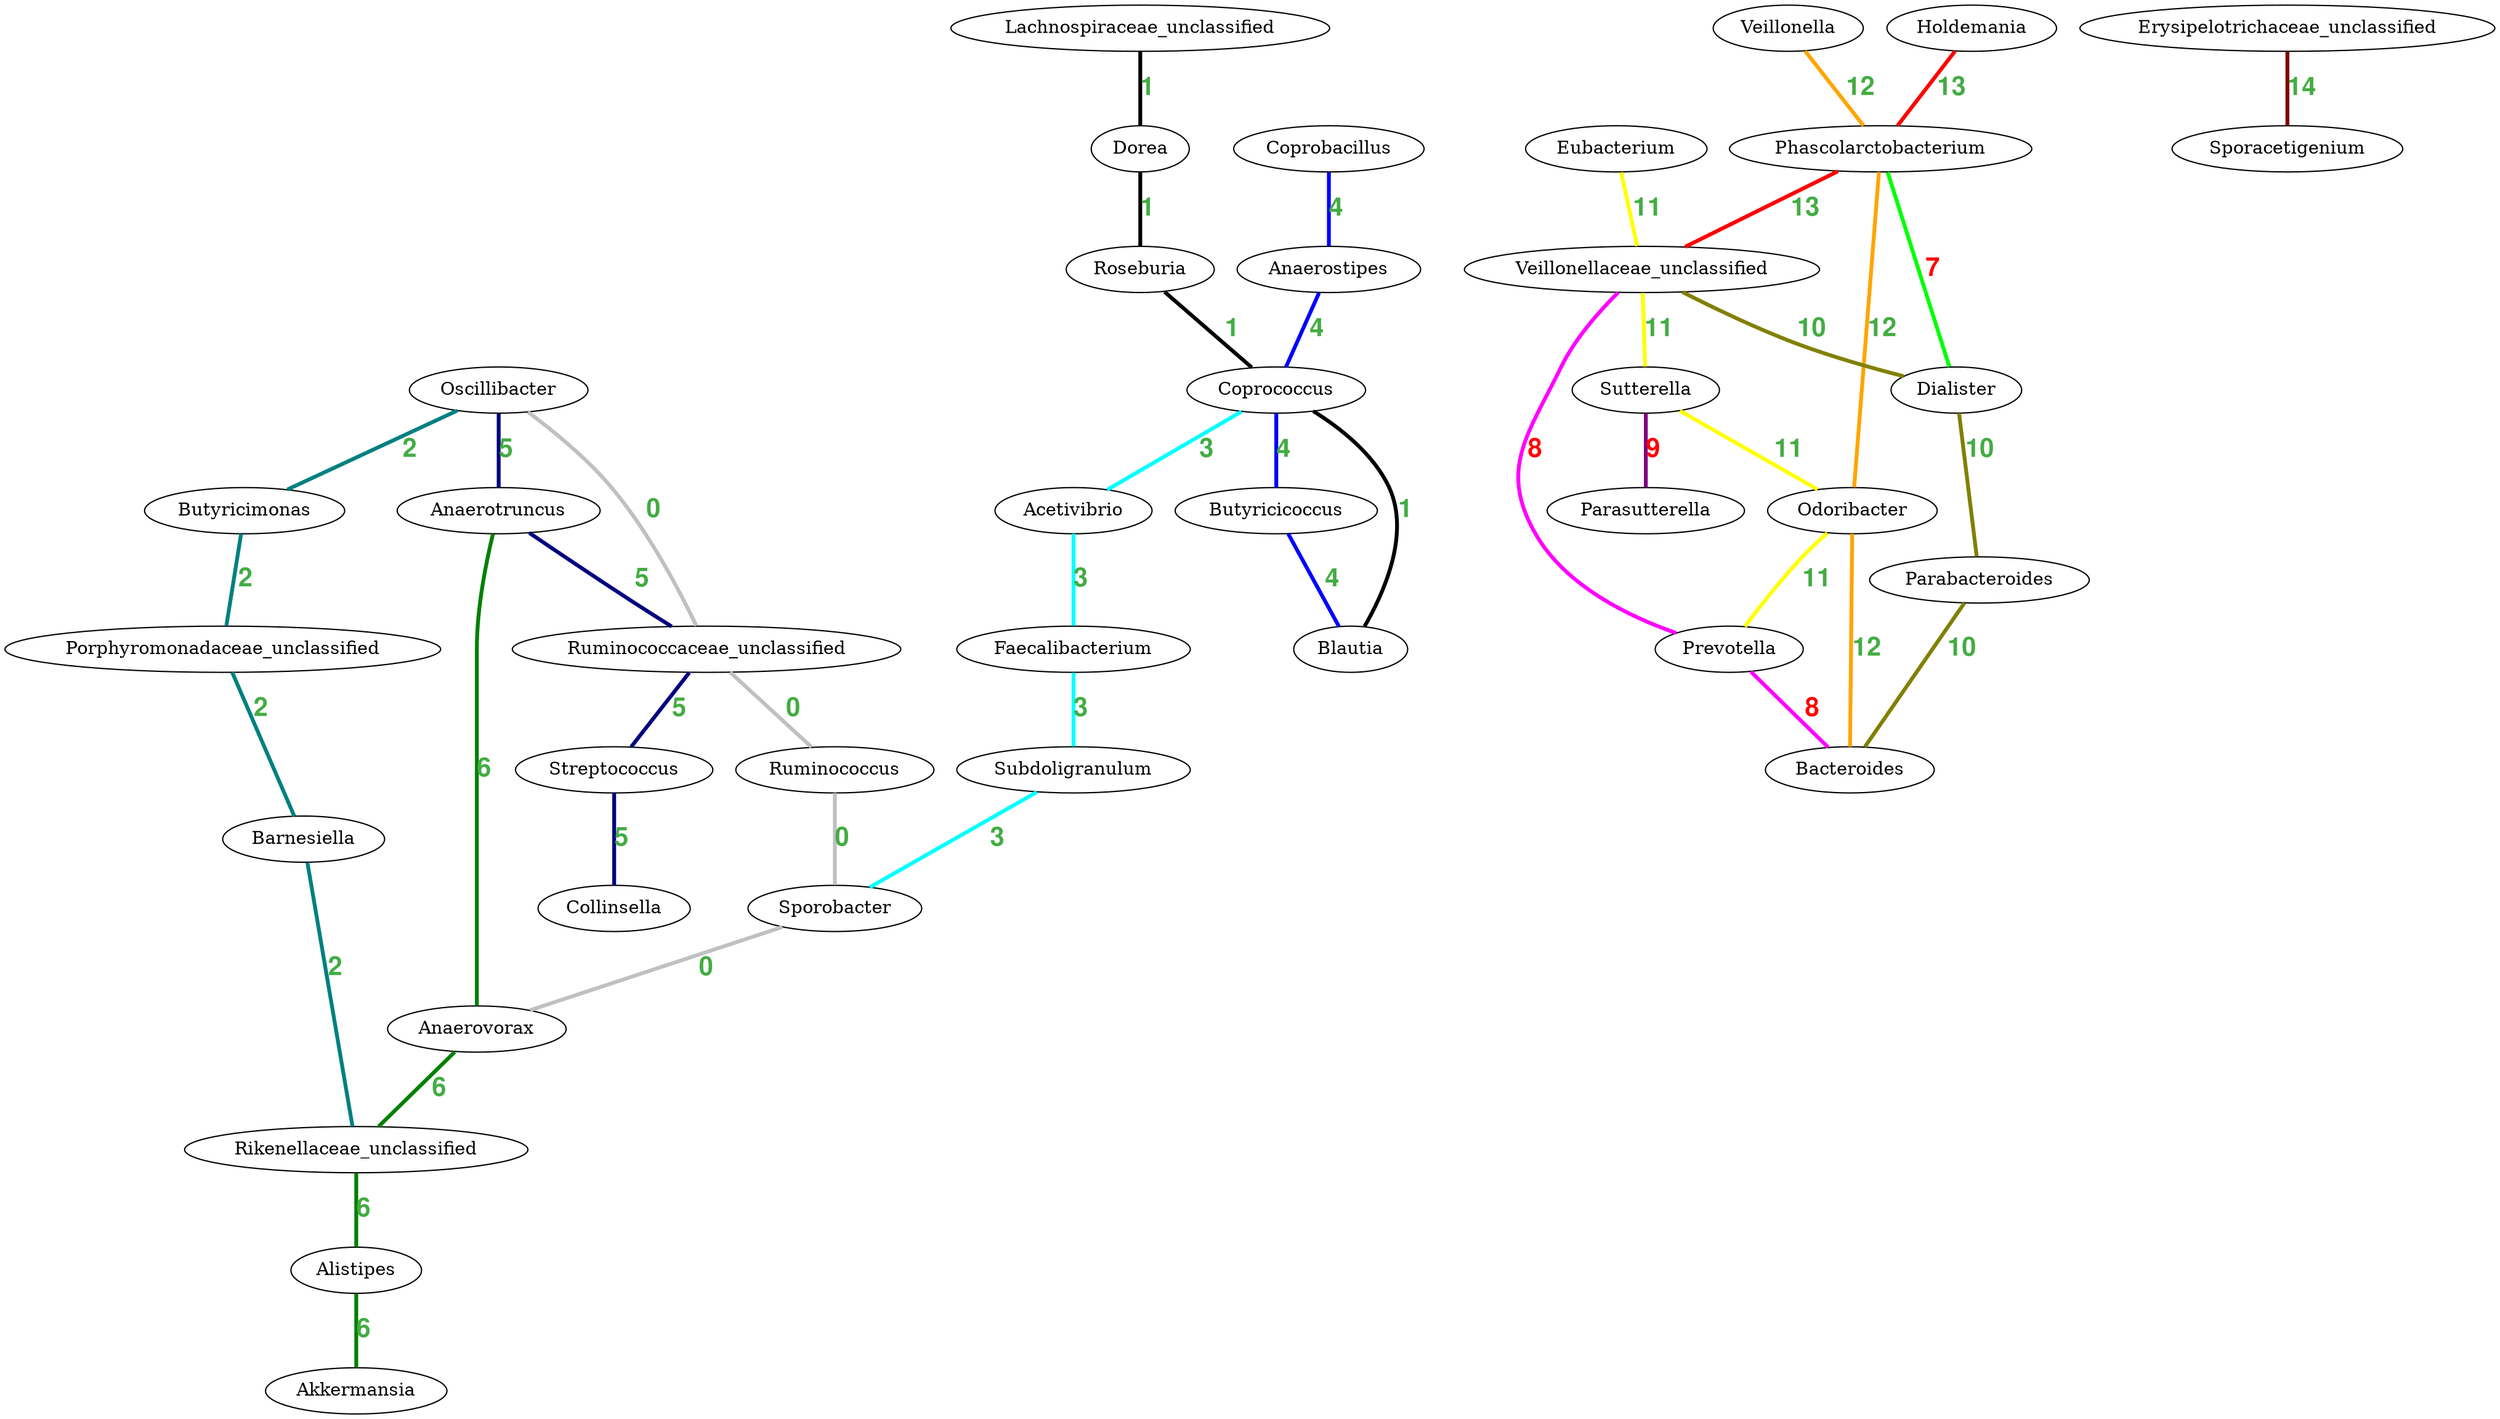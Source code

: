 graph G { 


	//Pattern: 0
	Oscillibacter
	Ruminococcaceae_unclassified
	Ruminococcus
	Sporobacter
	Anaerovorax
	edge [color="#c0c0c0", penwidth=3, label="0", fontcolor="#43AC43" fontname="Helvetica bold" fontsize=20]
	Oscillibacter -- Ruminococcaceae_unclassified -- Ruminococcus -- Sporobacter -- Anaerovorax

	//Pattern: 1
	Lachnospiraceae_unclassified
	Dorea
	Roseburia
	Coprococcus
	Blautia
	edge [color="#000000", penwidth=3, label="1", fontcolor="#43AC43" fontname="Helvetica bold" fontsize=20]
	Lachnospiraceae_unclassified -- Dorea -- Roseburia -- Coprococcus -- Blautia

	//Pattern: 2
	Oscillibacter
	Butyricimonas
	Porphyromonadaceae_unclassified
	Barnesiella
	Rikenellaceae_unclassified
	edge [color="#008080", penwidth=3, label="2", fontcolor="#43AC43" fontname="Helvetica bold" fontsize=20]
	Oscillibacter -- Butyricimonas -- Porphyromonadaceae_unclassified -- Barnesiella -- Rikenellaceae_unclassified

	//Pattern: 3
	Coprococcus
	Acetivibrio
	Faecalibacterium
	Subdoligranulum
	Sporobacter
	edge [color="#00ffff", penwidth=3, label="3", fontcolor="#43AC43" fontname="Helvetica bold" fontsize=20]
	Coprococcus -- Acetivibrio -- Faecalibacterium -- Subdoligranulum -- Sporobacter

	//Pattern: 4
	Coprobacillus
	Anaerostipes
	Coprococcus
	Butyricicoccus
	Blautia
	edge [color="#0000ff", penwidth=3, label="4", fontcolor="#43AC43" fontname="Helvetica bold" fontsize=20]
	Coprobacillus -- Anaerostipes -- Coprococcus -- Butyricicoccus -- Blautia

	//Pattern: 5
	Oscillibacter
	Anaerotruncus
	Ruminococcaceae_unclassified
	Streptococcus
	Collinsella
	edge [color="#000080", penwidth=3, label="5", fontcolor="#43AC43" fontname="Helvetica bold" fontsize=20]
	Oscillibacter -- Anaerotruncus -- Ruminococcaceae_unclassified -- Streptococcus -- Collinsella

	//Pattern: 6
	Anaerotruncus
	Anaerovorax
	Rikenellaceae_unclassified
	Alistipes
	Akkermansia
	edge [color="#008000", penwidth=3, label="6", fontcolor="#43AC43" fontname="Helvetica bold" fontsize=20]
	Anaerotruncus -- Anaerovorax -- Rikenellaceae_unclassified -- Alistipes -- Akkermansia

	//Pattern: 7
	Phascolarctobacterium
	Dialister
	edge [color="#00ff00", penwidth=3, label="7", fontcolor="red" fontname="Helvetica bold" fontsize=20]
	Phascolarctobacterium -- Dialister

	//Pattern: 8
	Veillonellaceae_unclassified
	Prevotella
	Bacteroides
	edge [color="#ff00ff", penwidth=3, label="8", fontcolor="red" fontname="Helvetica bold" fontsize=20]
	Veillonellaceae_unclassified -- Prevotella -- Bacteroides

	//Pattern: 9
	Sutterella
	Parasutterella
	edge [color="#800080", penwidth=3, label="9", fontcolor="red" fontname="Helvetica bold" fontsize=20]
	Sutterella -- Parasutterella

	//Pattern: 10
	Veillonellaceae_unclassified
	Dialister
	Parabacteroides
	Bacteroides
	edge [color="#808000", penwidth=3, label="10", fontcolor="#43AC43" fontname="Helvetica bold" fontsize=20]
	Veillonellaceae_unclassified -- Dialister -- Parabacteroides -- Bacteroides

	//Pattern: 11
	Eubacterium
	Veillonellaceae_unclassified
	Sutterella
	Odoribacter
	Prevotella
	edge [color="#ffff00", penwidth=3, label="11", fontcolor="#43AC43" fontname="Helvetica bold" fontsize=20]
	Eubacterium -- Veillonellaceae_unclassified -- Sutterella -- Odoribacter -- Prevotella

	//Pattern: 12
	Veillonella
	Phascolarctobacterium
	Odoribacter
	Bacteroides
	edge [color="#ffA500", penwidth=3, label="12", fontcolor="#43AC43" fontname="Helvetica bold" fontsize=20]
	Veillonella -- Phascolarctobacterium -- Odoribacter -- Bacteroides

	//Pattern: 13
	Holdemania
	Phascolarctobacterium
	Veillonellaceae_unclassified
	edge [color="#ff0000", penwidth=3, label="13", fontcolor="#43AC43" fontname="Helvetica bold" fontsize=20]
	Holdemania -- Phascolarctobacterium -- Veillonellaceae_unclassified

	//Pattern: 14
	Erysipelotrichaceae_unclassified
	Sporacetigenium
	edge [color="#800000", penwidth=3, label="14", fontcolor="#43AC43" fontname="Helvetica bold" fontsize=20]
	Erysipelotrichaceae_unclassified -- Sporacetigenium}